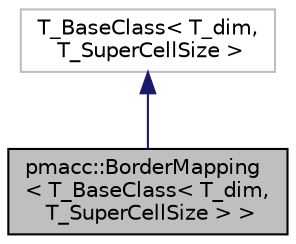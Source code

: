 digraph "pmacc::BorderMapping&lt; T_BaseClass&lt; T_dim, T_SuperCellSize &gt; &gt;"
{
 // LATEX_PDF_SIZE
  edge [fontname="Helvetica",fontsize="10",labelfontname="Helvetica",labelfontsize="10"];
  node [fontname="Helvetica",fontsize="10",shape=record];
  Node1 [label="pmacc::BorderMapping\l\< T_BaseClass\< T_dim,\l T_SuperCellSize \> \>",height=0.2,width=0.4,color="black", fillcolor="grey75", style="filled", fontcolor="black",tooltip=" "];
  Node2 -> Node1 [dir="back",color="midnightblue",fontsize="10",style="solid",fontname="Helvetica"];
  Node2 [label="T_BaseClass\< T_dim,\l T_SuperCellSize \>",height=0.2,width=0.4,color="grey75", fillcolor="white", style="filled",tooltip=" "];
}
